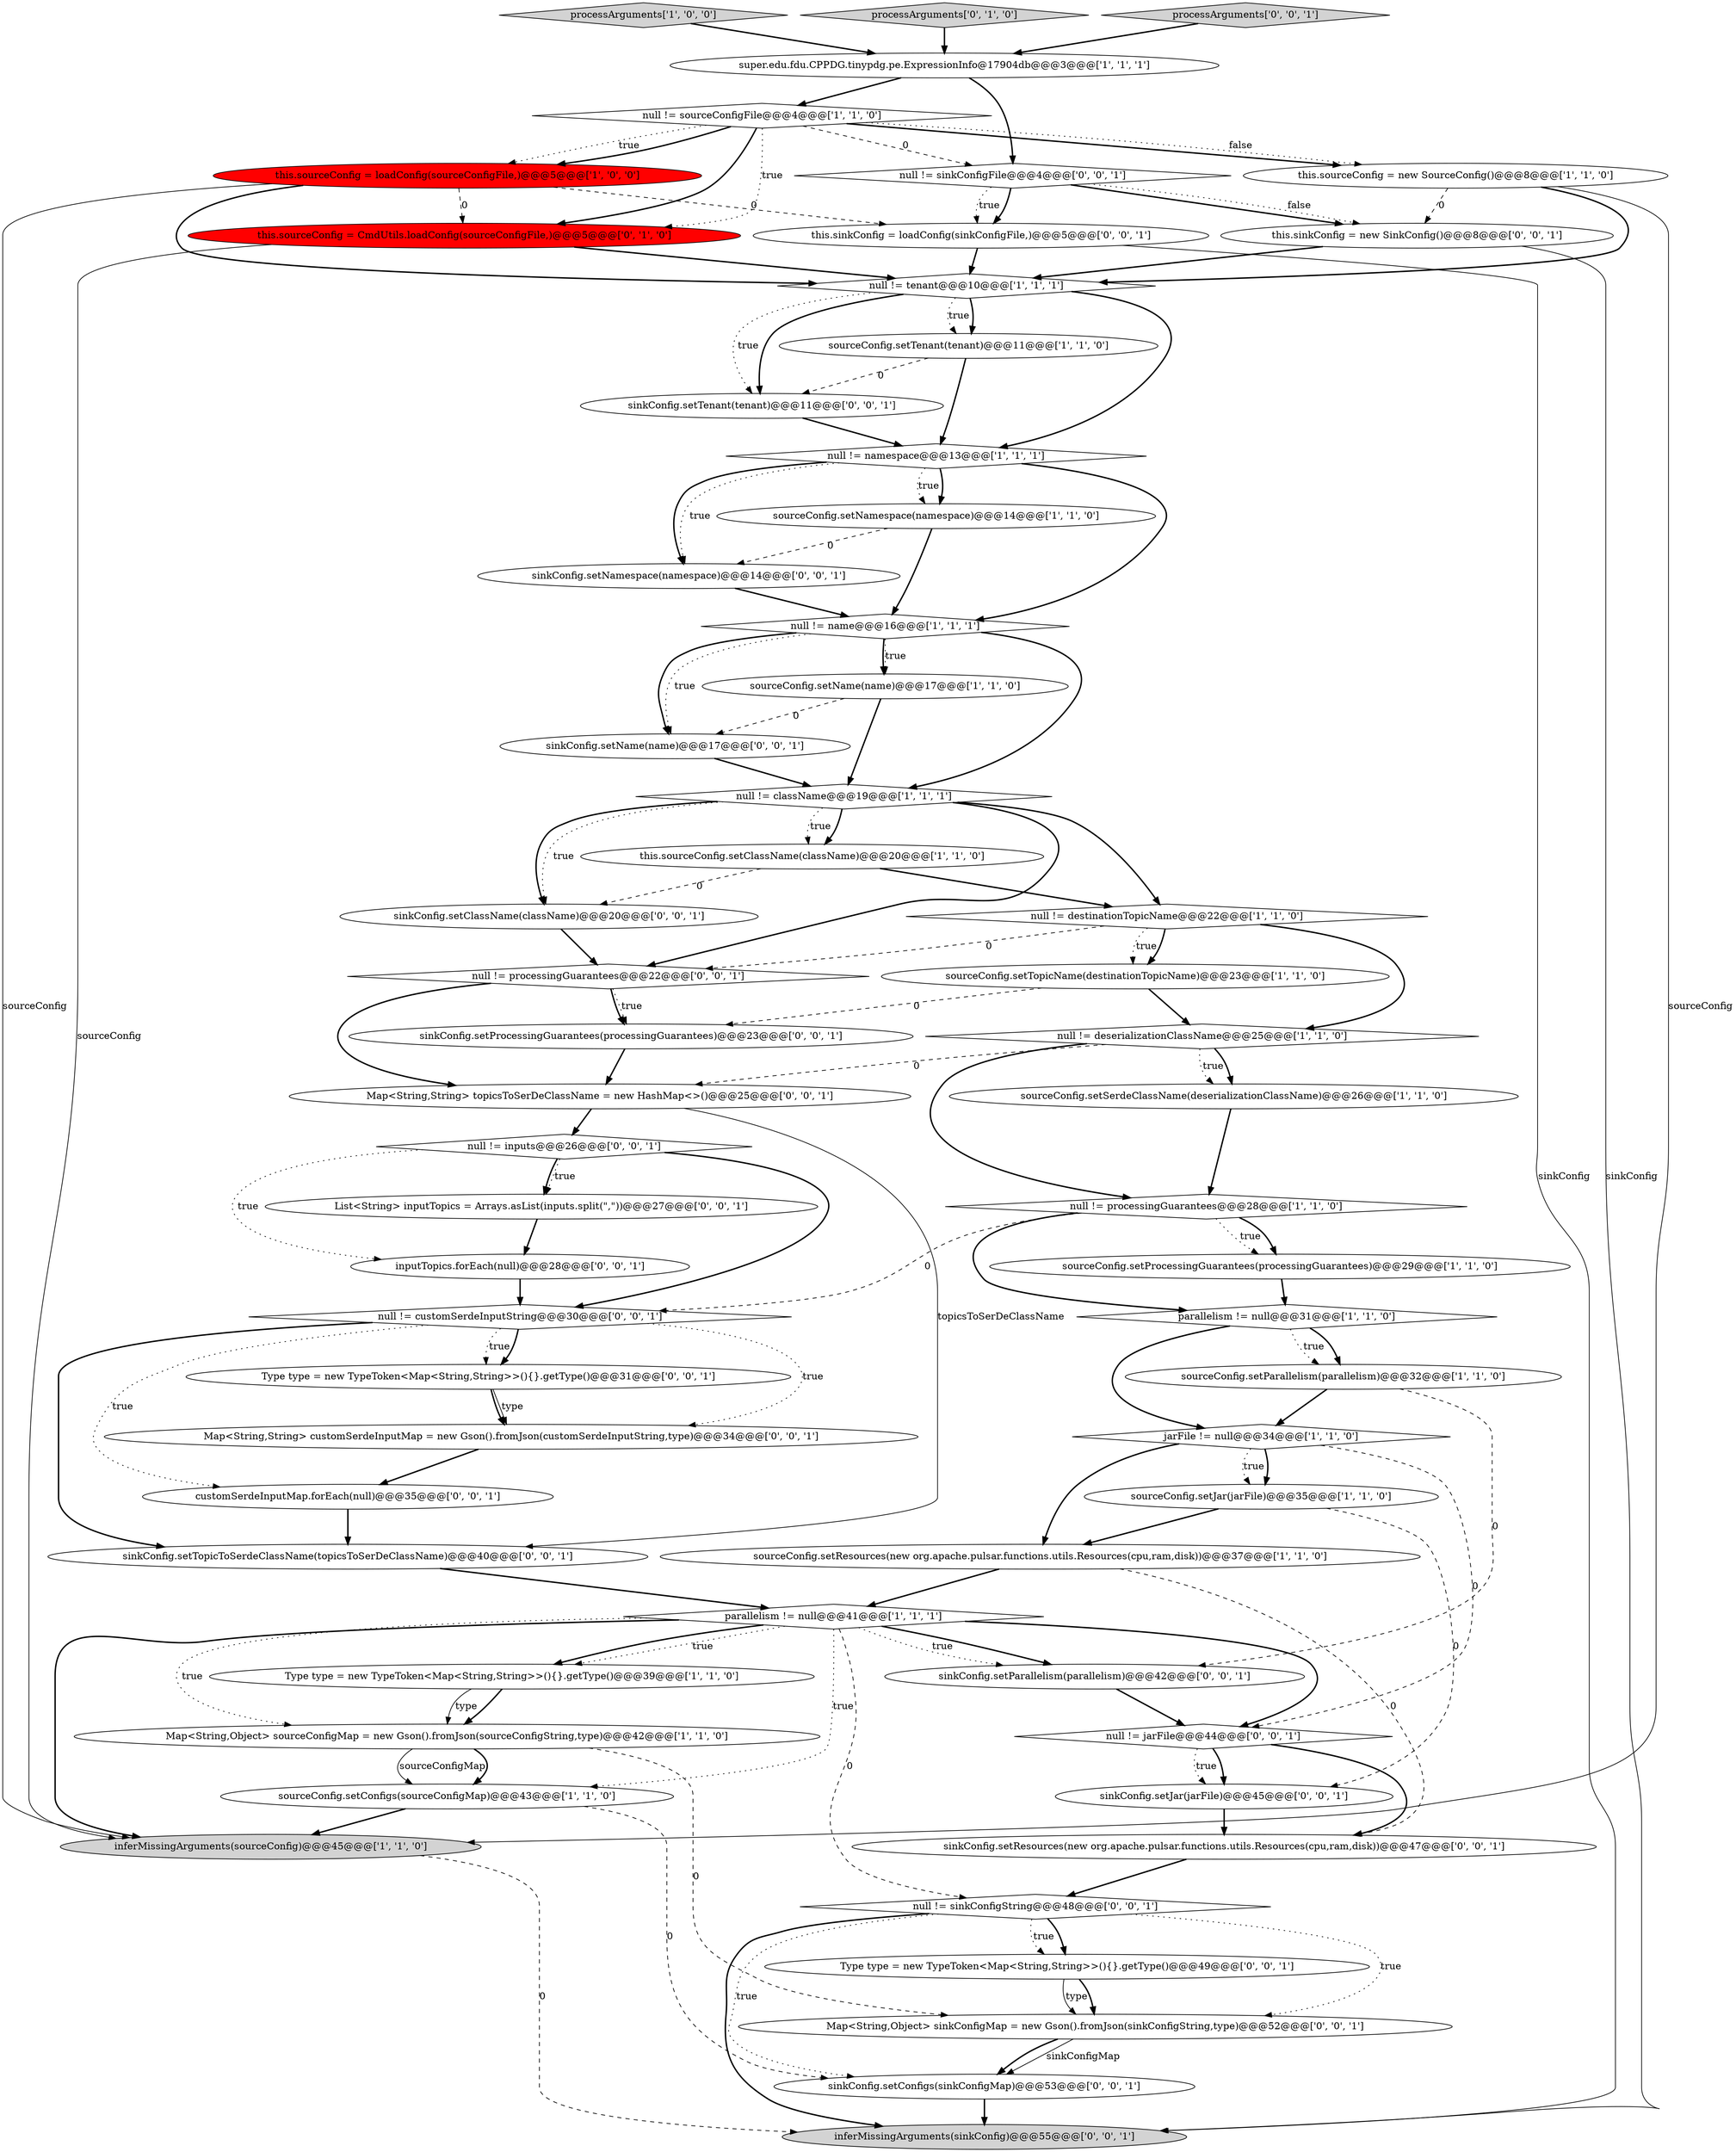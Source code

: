 digraph {
42 [style = filled, label = "Map<String,Object> sinkConfigMap = new Gson().fromJson(sinkConfigString,type)@@@52@@@['0', '0', '1']", fillcolor = white, shape = ellipse image = "AAA0AAABBB3BBB"];
58 [style = filled, label = "Type type = new TypeToken<Map<String,String>>(){}.getType()@@@31@@@['0', '0', '1']", fillcolor = white, shape = ellipse image = "AAA0AAABBB3BBB"];
30 [style = filled, label = "this.sourceConfig = CmdUtils.loadConfig(sourceConfigFile,)@@@5@@@['0', '1', '0']", fillcolor = red, shape = ellipse image = "AAA1AAABBB2BBB"];
52 [style = filled, label = "null != sinkConfigString@@@48@@@['0', '0', '1']", fillcolor = white, shape = diamond image = "AAA0AAABBB3BBB"];
9 [style = filled, label = "null != sourceConfigFile@@@4@@@['1', '1', '0']", fillcolor = white, shape = diamond image = "AAA0AAABBB1BBB"];
24 [style = filled, label = "sourceConfig.setProcessingGuarantees(processingGuarantees)@@@29@@@['1', '1', '0']", fillcolor = white, shape = ellipse image = "AAA0AAABBB1BBB"];
11 [style = filled, label = "sourceConfig.setResources(new org.apache.pulsar.functions.utils.Resources(cpu,ram,disk))@@@37@@@['1', '1', '0']", fillcolor = white, shape = ellipse image = "AAA0AAABBB1BBB"];
19 [style = filled, label = "null != destinationTopicName@@@22@@@['1', '1', '0']", fillcolor = white, shape = diamond image = "AAA0AAABBB1BBB"];
37 [style = filled, label = "sinkConfig.setTenant(tenant)@@@11@@@['0', '0', '1']", fillcolor = white, shape = ellipse image = "AAA0AAABBB3BBB"];
33 [style = filled, label = "sinkConfig.setClassName(className)@@@20@@@['0', '0', '1']", fillcolor = white, shape = ellipse image = "AAA0AAABBB3BBB"];
57 [style = filled, label = "sinkConfig.setJar(jarFile)@@@45@@@['0', '0', '1']", fillcolor = white, shape = ellipse image = "AAA0AAABBB3BBB"];
22 [style = filled, label = "null != tenant@@@10@@@['1', '1', '1']", fillcolor = white, shape = diamond image = "AAA0AAABBB1BBB"];
32 [style = filled, label = "null != sinkConfigFile@@@4@@@['0', '0', '1']", fillcolor = white, shape = diamond image = "AAA0AAABBB3BBB"];
41 [style = filled, label = "sinkConfig.setName(name)@@@17@@@['0', '0', '1']", fillcolor = white, shape = ellipse image = "AAA0AAABBB3BBB"];
35 [style = filled, label = "null != inputs@@@26@@@['0', '0', '1']", fillcolor = white, shape = diamond image = "AAA0AAABBB3BBB"];
15 [style = filled, label = "sourceConfig.setParallelism(parallelism)@@@32@@@['1', '1', '0']", fillcolor = white, shape = ellipse image = "AAA0AAABBB1BBB"];
0 [style = filled, label = "parallelism != null@@@31@@@['1', '1', '0']", fillcolor = white, shape = diamond image = "AAA0AAABBB1BBB"];
7 [style = filled, label = "null != name@@@16@@@['1', '1', '1']", fillcolor = white, shape = diamond image = "AAA0AAABBB1BBB"];
45 [style = filled, label = "customSerdeInputMap.forEach(null)@@@35@@@['0', '0', '1']", fillcolor = white, shape = ellipse image = "AAA0AAABBB3BBB"];
8 [style = filled, label = "sourceConfig.setJar(jarFile)@@@35@@@['1', '1', '0']", fillcolor = white, shape = ellipse image = "AAA0AAABBB1BBB"];
18 [style = filled, label = "parallelism != null@@@41@@@['1', '1', '1']", fillcolor = white, shape = diamond image = "AAA0AAABBB1BBB"];
28 [style = filled, label = "Map<String,Object> sourceConfigMap = new Gson().fromJson(sourceConfigString,type)@@@42@@@['1', '1', '0']", fillcolor = white, shape = ellipse image = "AAA0AAABBB1BBB"];
53 [style = filled, label = "sinkConfig.setNamespace(namespace)@@@14@@@['0', '0', '1']", fillcolor = white, shape = ellipse image = "AAA0AAABBB3BBB"];
25 [style = filled, label = "Type type = new TypeToken<Map<String,String>>(){}.getType()@@@39@@@['1', '1', '0']", fillcolor = white, shape = ellipse image = "AAA0AAABBB1BBB"];
27 [style = filled, label = "null != className@@@19@@@['1', '1', '1']", fillcolor = white, shape = diamond image = "AAA0AAABBB1BBB"];
2 [style = filled, label = "sourceConfig.setConfigs(sourceConfigMap)@@@43@@@['1', '1', '0']", fillcolor = white, shape = ellipse image = "AAA0AAABBB1BBB"];
31 [style = filled, label = "null != customSerdeInputString@@@30@@@['0', '0', '1']", fillcolor = white, shape = diamond image = "AAA0AAABBB3BBB"];
51 [style = filled, label = "inferMissingArguments(sinkConfig)@@@55@@@['0', '0', '1']", fillcolor = lightgray, shape = ellipse image = "AAA0AAABBB3BBB"];
36 [style = filled, label = "sinkConfig.setTopicToSerdeClassName(topicsToSerDeClassName)@@@40@@@['0', '0', '1']", fillcolor = white, shape = ellipse image = "AAA0AAABBB3BBB"];
40 [style = filled, label = "Type type = new TypeToken<Map<String,String>>(){}.getType()@@@49@@@['0', '0', '1']", fillcolor = white, shape = ellipse image = "AAA0AAABBB3BBB"];
13 [style = filled, label = "processArguments['1', '0', '0']", fillcolor = lightgray, shape = diamond image = "AAA0AAABBB1BBB"];
23 [style = filled, label = "null != namespace@@@13@@@['1', '1', '1']", fillcolor = white, shape = diamond image = "AAA0AAABBB1BBB"];
44 [style = filled, label = "sinkConfig.setParallelism(parallelism)@@@42@@@['0', '0', '1']", fillcolor = white, shape = ellipse image = "AAA0AAABBB3BBB"];
20 [style = filled, label = "sourceConfig.setNamespace(namespace)@@@14@@@['1', '1', '0']", fillcolor = white, shape = ellipse image = "AAA0AAABBB1BBB"];
4 [style = filled, label = "this.sourceConfig = loadConfig(sourceConfigFile,)@@@5@@@['1', '0', '0']", fillcolor = red, shape = ellipse image = "AAA1AAABBB1BBB"];
43 [style = filled, label = "null != jarFile@@@44@@@['0', '0', '1']", fillcolor = white, shape = diamond image = "AAA0AAABBB3BBB"];
6 [style = filled, label = "this.sourceConfig.setClassName(className)@@@20@@@['1', '1', '0']", fillcolor = white, shape = ellipse image = "AAA0AAABBB1BBB"];
5 [style = filled, label = "sourceConfig.setSerdeClassName(deserializationClassName)@@@26@@@['1', '1', '0']", fillcolor = white, shape = ellipse image = "AAA0AAABBB1BBB"];
49 [style = filled, label = "this.sinkConfig = new SinkConfig()@@@8@@@['0', '0', '1']", fillcolor = white, shape = ellipse image = "AAA0AAABBB3BBB"];
29 [style = filled, label = "processArguments['0', '1', '0']", fillcolor = lightgray, shape = diamond image = "AAA0AAABBB2BBB"];
3 [style = filled, label = "jarFile != null@@@34@@@['1', '1', '0']", fillcolor = white, shape = diamond image = "AAA0AAABBB1BBB"];
38 [style = filled, label = "List<String> inputTopics = Arrays.asList(inputs.split(\",\"))@@@27@@@['0', '0', '1']", fillcolor = white, shape = ellipse image = "AAA0AAABBB3BBB"];
56 [style = filled, label = "processArguments['0', '0', '1']", fillcolor = lightgray, shape = diamond image = "AAA0AAABBB3BBB"];
50 [style = filled, label = "sinkConfig.setResources(new org.apache.pulsar.functions.utils.Resources(cpu,ram,disk))@@@47@@@['0', '0', '1']", fillcolor = white, shape = ellipse image = "AAA0AAABBB3BBB"];
12 [style = filled, label = "inferMissingArguments(sourceConfig)@@@45@@@['1', '1', '0']", fillcolor = lightgray, shape = ellipse image = "AAA0AAABBB1BBB"];
55 [style = filled, label = "sinkConfig.setConfigs(sinkConfigMap)@@@53@@@['0', '0', '1']", fillcolor = white, shape = ellipse image = "AAA0AAABBB3BBB"];
39 [style = filled, label = "Map<String,String> customSerdeInputMap = new Gson().fromJson(customSerdeInputString,type)@@@34@@@['0', '0', '1']", fillcolor = white, shape = ellipse image = "AAA0AAABBB3BBB"];
48 [style = filled, label = "null != processingGuarantees@@@22@@@['0', '0', '1']", fillcolor = white, shape = diamond image = "AAA0AAABBB3BBB"];
21 [style = filled, label = "this.sourceConfig = new SourceConfig()@@@8@@@['1', '1', '0']", fillcolor = white, shape = ellipse image = "AAA0AAABBB1BBB"];
34 [style = filled, label = "inputTopics.forEach(null)@@@28@@@['0', '0', '1']", fillcolor = white, shape = ellipse image = "AAA0AAABBB3BBB"];
54 [style = filled, label = "sinkConfig.setProcessingGuarantees(processingGuarantees)@@@23@@@['0', '0', '1']", fillcolor = white, shape = ellipse image = "AAA0AAABBB3BBB"];
16 [style = filled, label = "null != processingGuarantees@@@28@@@['1', '1', '0']", fillcolor = white, shape = diamond image = "AAA0AAABBB1BBB"];
1 [style = filled, label = "super.edu.fdu.CPPDG.tinypdg.pe.ExpressionInfo@17904db@@@3@@@['1', '1', '1']", fillcolor = white, shape = ellipse image = "AAA0AAABBB1BBB"];
47 [style = filled, label = "Map<String,String> topicsToSerDeClassName = new HashMap<>()@@@25@@@['0', '0', '1']", fillcolor = white, shape = ellipse image = "AAA0AAABBB3BBB"];
17 [style = filled, label = "sourceConfig.setTopicName(destinationTopicName)@@@23@@@['1', '1', '0']", fillcolor = white, shape = ellipse image = "AAA0AAABBB1BBB"];
46 [style = filled, label = "this.sinkConfig = loadConfig(sinkConfigFile,)@@@5@@@['0', '0', '1']", fillcolor = white, shape = ellipse image = "AAA0AAABBB3BBB"];
10 [style = filled, label = "sourceConfig.setName(name)@@@17@@@['1', '1', '0']", fillcolor = white, shape = ellipse image = "AAA0AAABBB1BBB"];
14 [style = filled, label = "null != deserializationClassName@@@25@@@['1', '1', '0']", fillcolor = white, shape = diamond image = "AAA0AAABBB1BBB"];
26 [style = filled, label = "sourceConfig.setTenant(tenant)@@@11@@@['1', '1', '0']", fillcolor = white, shape = ellipse image = "AAA0AAABBB1BBB"];
28->2 [style = solid, label="sourceConfigMap"];
16->0 [style = bold, label=""];
16->31 [style = dashed, label="0"];
56->1 [style = bold, label=""];
22->37 [style = bold, label=""];
27->33 [style = dotted, label="true"];
4->30 [style = dashed, label="0"];
55->51 [style = bold, label=""];
47->36 [style = solid, label="topicsToSerDeClassName"];
0->15 [style = bold, label=""];
13->1 [style = bold, label=""];
49->22 [style = bold, label=""];
48->54 [style = bold, label=""];
10->41 [style = dashed, label="0"];
18->44 [style = bold, label=""];
17->14 [style = bold, label=""];
36->18 [style = bold, label=""];
33->48 [style = bold, label=""];
7->41 [style = dotted, label="true"];
9->21 [style = bold, label=""];
18->52 [style = dashed, label="0"];
27->19 [style = bold, label=""];
27->33 [style = bold, label=""];
35->38 [style = bold, label=""];
29->1 [style = bold, label=""];
8->11 [style = bold, label=""];
48->54 [style = dotted, label="true"];
31->39 [style = dotted, label="true"];
14->16 [style = bold, label=""];
0->3 [style = bold, label=""];
35->31 [style = bold, label=""];
25->28 [style = bold, label=""];
7->10 [style = dotted, label="true"];
19->17 [style = dotted, label="true"];
24->0 [style = bold, label=""];
32->49 [style = bold, label=""];
14->47 [style = dashed, label="0"];
25->28 [style = solid, label="type"];
3->11 [style = bold, label=""];
18->12 [style = bold, label=""];
35->38 [style = dotted, label="true"];
34->31 [style = bold, label=""];
39->45 [style = bold, label=""];
28->42 [style = dashed, label="0"];
22->23 [style = bold, label=""];
6->33 [style = dashed, label="0"];
11->18 [style = bold, label=""];
58->39 [style = bold, label=""];
21->22 [style = bold, label=""];
42->55 [style = solid, label="sinkConfigMap"];
19->48 [style = dashed, label="0"];
18->25 [style = bold, label=""];
1->32 [style = bold, label=""];
9->4 [style = dotted, label="true"];
23->7 [style = bold, label=""];
20->7 [style = bold, label=""];
52->51 [style = bold, label=""];
23->53 [style = dotted, label="true"];
4->22 [style = bold, label=""];
31->58 [style = dotted, label="true"];
16->24 [style = dotted, label="true"];
22->26 [style = bold, label=""];
9->21 [style = dotted, label="false"];
23->20 [style = bold, label=""];
32->46 [style = bold, label=""];
41->27 [style = bold, label=""];
18->44 [style = dotted, label="true"];
52->55 [style = dotted, label="true"];
16->24 [style = bold, label=""];
31->45 [style = dotted, label="true"];
21->12 [style = solid, label="sourceConfig"];
45->36 [style = bold, label=""];
8->57 [style = dashed, label="0"];
22->37 [style = dotted, label="true"];
52->42 [style = dotted, label="true"];
31->36 [style = bold, label=""];
4->46 [style = dashed, label="0"];
19->17 [style = bold, label=""];
15->3 [style = bold, label=""];
42->55 [style = bold, label=""];
2->55 [style = dashed, label="0"];
1->9 [style = bold, label=""];
9->32 [style = dashed, label="0"];
5->16 [style = bold, label=""];
23->20 [style = dotted, label="true"];
14->5 [style = dotted, label="true"];
19->14 [style = bold, label=""];
22->26 [style = dotted, label="true"];
52->40 [style = bold, label=""];
3->8 [style = bold, label=""];
26->37 [style = dashed, label="0"];
38->34 [style = bold, label=""];
20->53 [style = dashed, label="0"];
7->41 [style = bold, label=""];
46->51 [style = solid, label="sinkConfig"];
32->46 [style = dotted, label="true"];
9->30 [style = dotted, label="true"];
52->40 [style = dotted, label="true"];
18->2 [style = dotted, label="true"];
46->22 [style = bold, label=""];
14->5 [style = bold, label=""];
30->22 [style = bold, label=""];
43->50 [style = bold, label=""];
31->58 [style = bold, label=""];
43->57 [style = bold, label=""];
18->25 [style = dotted, label="true"];
57->50 [style = bold, label=""];
7->10 [style = bold, label=""];
40->42 [style = solid, label="type"];
12->51 [style = dashed, label="0"];
10->27 [style = bold, label=""];
0->15 [style = dotted, label="true"];
9->4 [style = bold, label=""];
11->50 [style = dashed, label="0"];
15->44 [style = dashed, label="0"];
9->30 [style = bold, label=""];
6->19 [style = bold, label=""];
32->49 [style = dotted, label="false"];
37->23 [style = bold, label=""];
47->35 [style = bold, label=""];
27->6 [style = bold, label=""];
50->52 [style = bold, label=""];
2->12 [style = bold, label=""];
44->43 [style = bold, label=""];
28->2 [style = bold, label=""];
54->47 [style = bold, label=""];
53->7 [style = bold, label=""];
18->43 [style = bold, label=""];
48->47 [style = bold, label=""];
18->28 [style = dotted, label="true"];
4->12 [style = solid, label="sourceConfig"];
3->43 [style = dashed, label="0"];
26->23 [style = bold, label=""];
58->39 [style = solid, label="type"];
27->48 [style = bold, label=""];
7->27 [style = bold, label=""];
35->34 [style = dotted, label="true"];
23->53 [style = bold, label=""];
21->49 [style = dashed, label="0"];
27->6 [style = dotted, label="true"];
30->12 [style = solid, label="sourceConfig"];
3->8 [style = dotted, label="true"];
40->42 [style = bold, label=""];
43->57 [style = dotted, label="true"];
17->54 [style = dashed, label="0"];
49->51 [style = solid, label="sinkConfig"];
}
